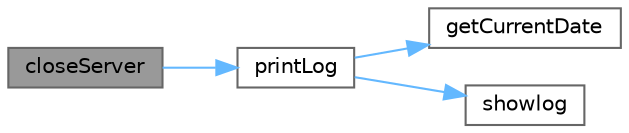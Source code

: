 digraph "closeServer"
{
 // LATEX_PDF_SIZE
  bgcolor="transparent";
  edge [fontname=Helvetica,fontsize=10,labelfontname=Helvetica,labelfontsize=10];
  node [fontname=Helvetica,fontsize=10,shape=box,height=0.2,width=0.4];
  rankdir="LR";
  Node1 [id="Node000001",label="closeServer",height=0.2,width=0.4,color="gray40", fillcolor="grey60", style="filled", fontcolor="black",tooltip="关闭服务器"];
  Node1 -> Node2 [id="edge1_Node000001_Node000002",color="steelblue1",style="solid",tooltip=" "];
  Node2 [id="Node000002",label="printLog",height=0.2,width=0.4,color="grey40", fillcolor="white", style="filled",URL="$classcchatserver.html#abc269f2177376830062b9e0c68c556f6",tooltip="打印用户日志"];
  Node2 -> Node3 [id="edge2_Node000002_Node000003",color="steelblue1",style="solid",tooltip=" "];
  Node3 [id="Node000003",label="getCurrentDate",height=0.2,width=0.4,color="grey40", fillcolor="white", style="filled",URL="$classcchatserver.html#ae9793b5694d7c2405cc04c5ec797d8fd",tooltip="得到当前时间"];
  Node2 -> Node4 [id="edge3_Node000002_Node000004",color="steelblue1",style="solid",tooltip=" "];
  Node4 [id="Node000004",label="showlog",height=0.2,width=0.4,color="grey40", fillcolor="white", style="filled",URL="$classcchatserver.html#aaa495be72663b923dd43ffcb1f8c7ef7",tooltip="日志消息"];
}
